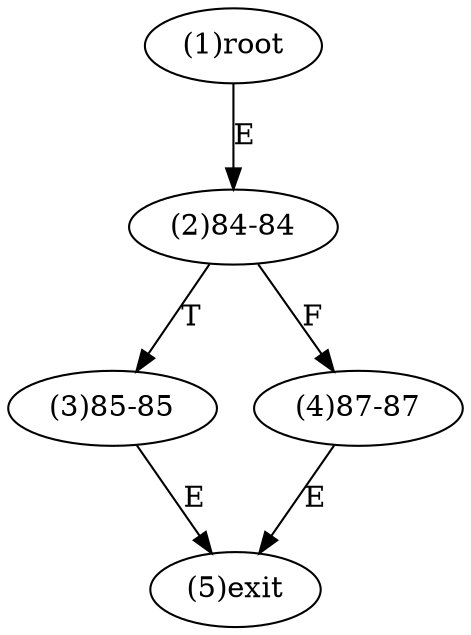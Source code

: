 digraph "" { 
1[ label="(1)root"];
2[ label="(2)84-84"];
3[ label="(3)85-85"];
4[ label="(4)87-87"];
5[ label="(5)exit"];
1->2[ label="E"];
2->4[ label="F"];
2->3[ label="T"];
3->5[ label="E"];
4->5[ label="E"];
}